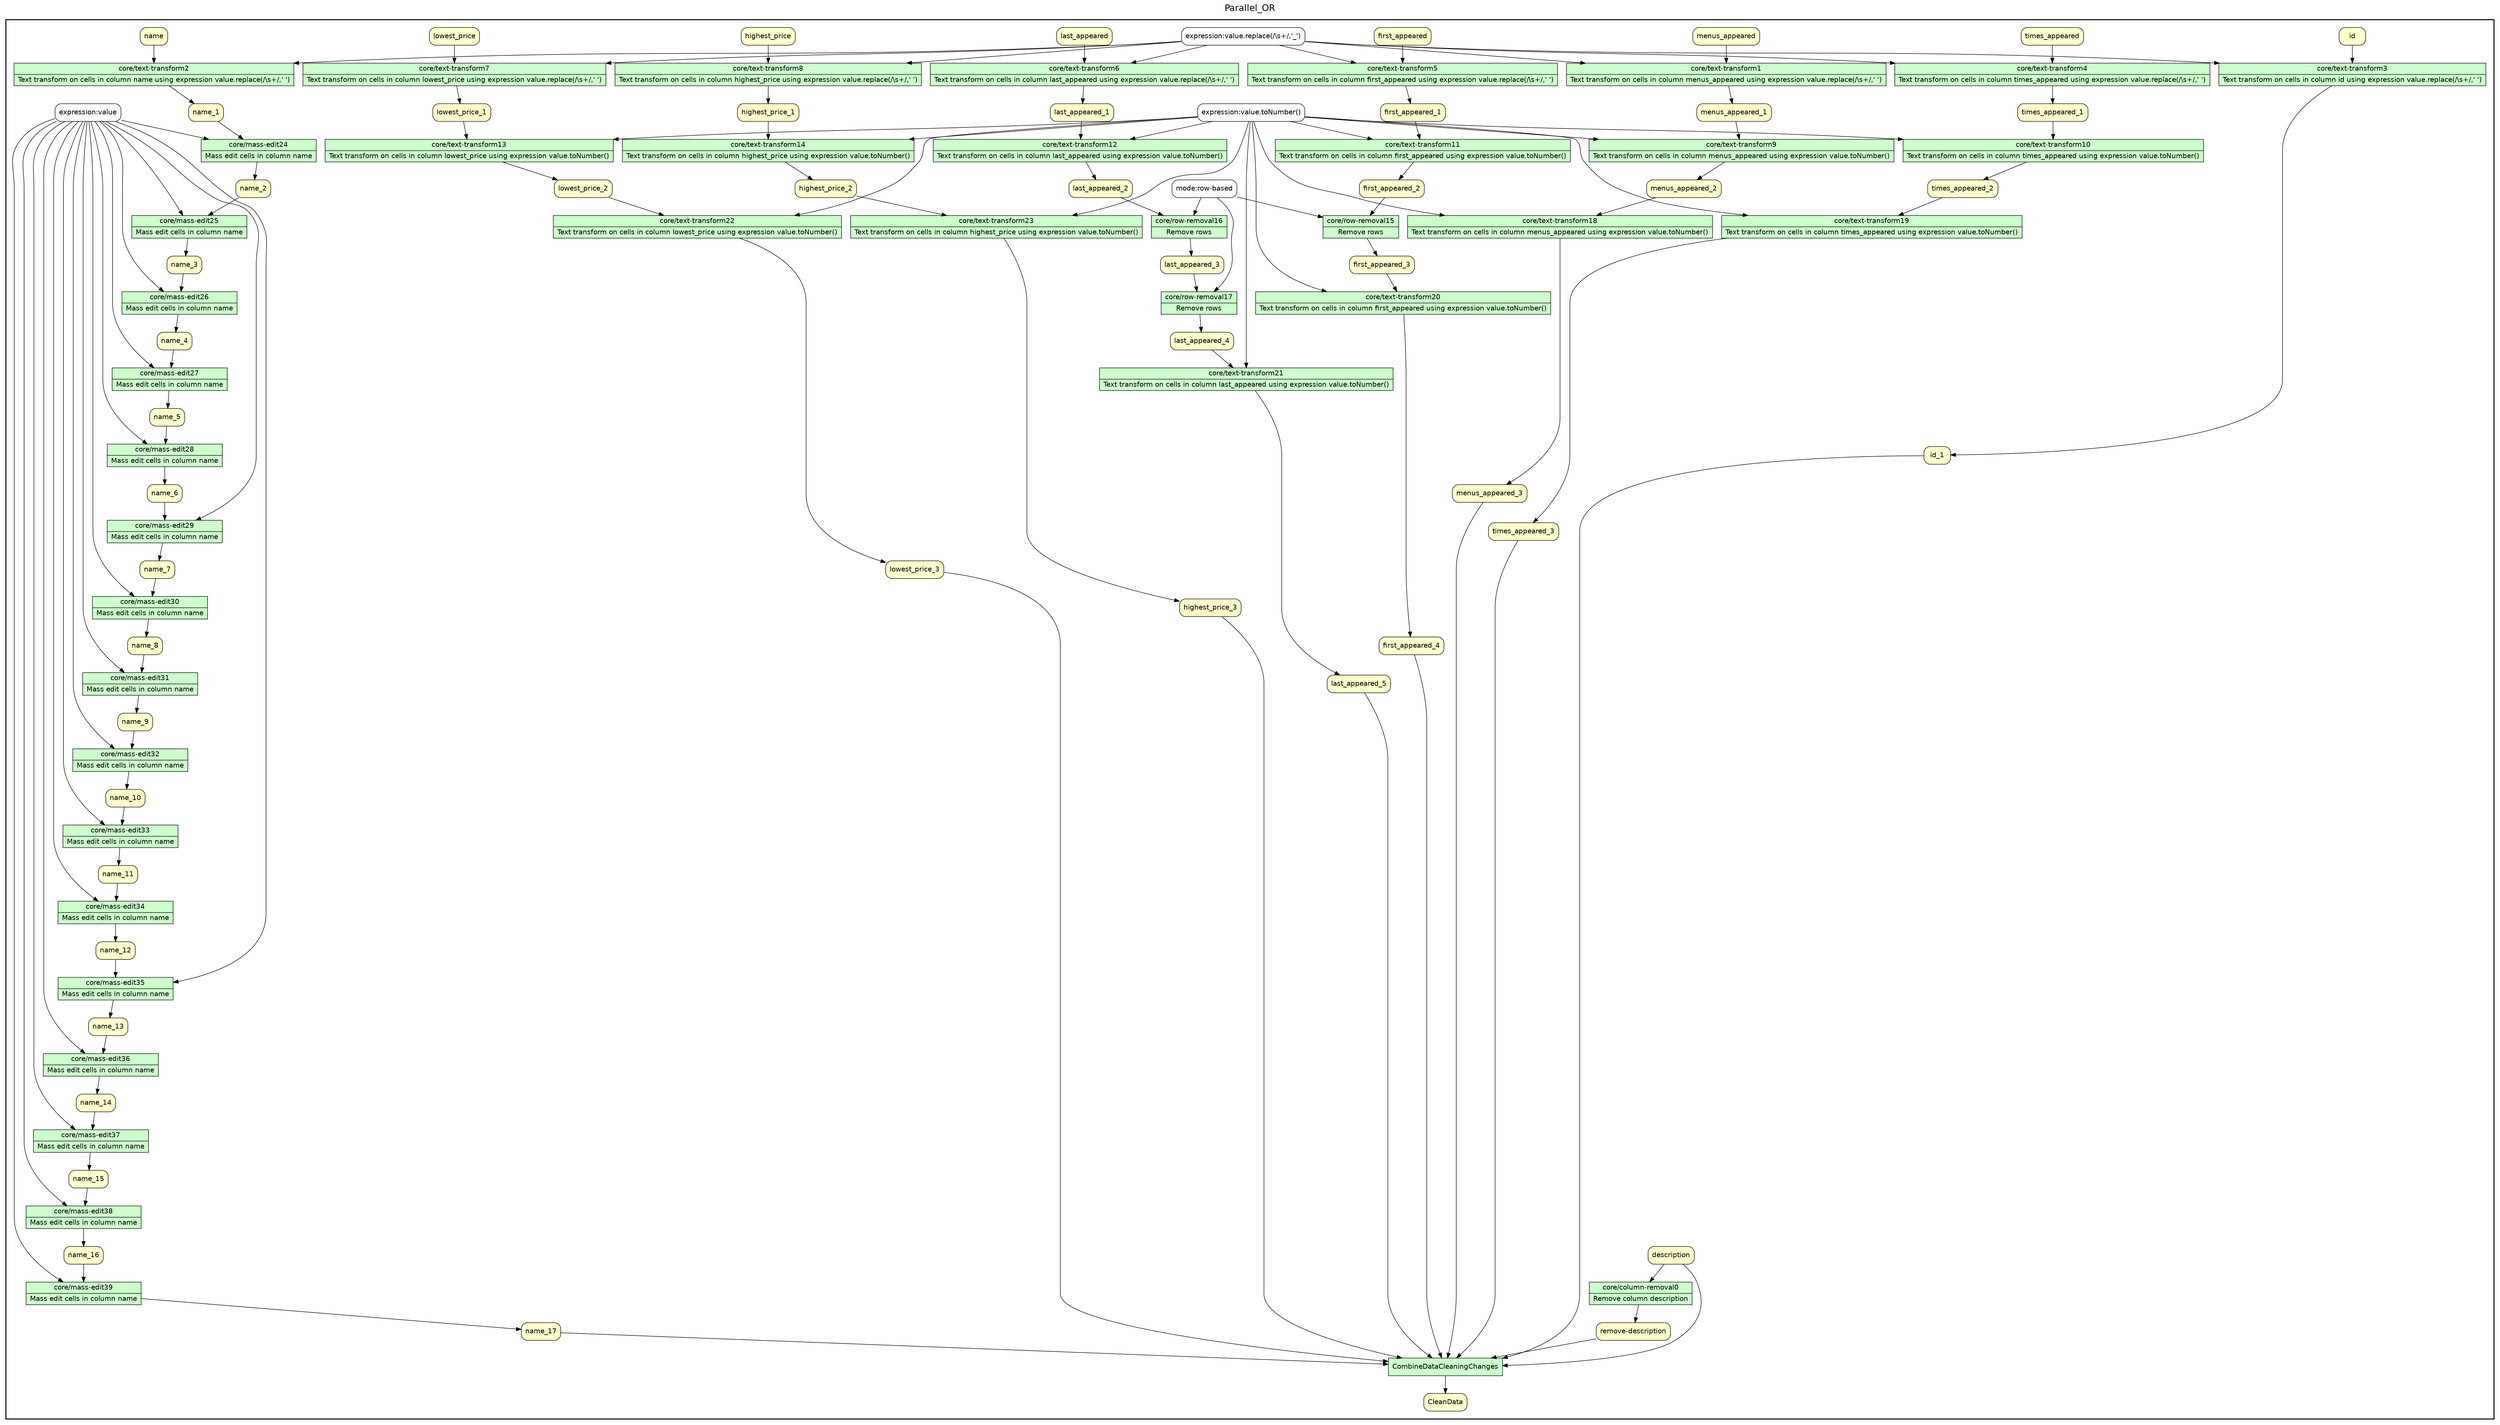 
/* Start of top-level graph */
digraph Workflow {
rankdir=TB

/* Title for graph */
fontname=Helvetica; fontsize=18; labelloc=t
label=Parallel_OR

/* Start of double cluster for drawing box around nodes in workflow */
subgraph cluster_workflow_box_outer { label=""; color=black; penwidth=2
subgraph cluster_workflow_box_inner { label=""; penwidth=0

/* Style for nodes representing atomic programs in workflow */
node[shape=box style=filled fillcolor="#CCFFCC" peripheries=1 fontname=Helvetica]

/* Nodes representing atomic programs in workflow */
"core/column-removal0" [shape=record rankdir=LR label="{<f0> core/column-removal0 |<f1> Remove column description}"];
"core/text-transform1" [shape=record rankdir=LR label="{<f0> core/text-transform1 |<f1> Text transform on cells in column menus_appeared using expression value.replace(/\\s+/,' ')}"];
"core/text-transform2" [shape=record rankdir=LR label="{<f0> core/text-transform2 |<f1> Text transform on cells in column name using expression value.replace(/\\s+/,' ')}"];
"core/text-transform3" [shape=record rankdir=LR label="{<f0> core/text-transform3 |<f1> Text transform on cells in column id using expression value.replace(/\\s+/,' ')}"];
"core/text-transform4" [shape=record rankdir=LR label="{<f0> core/text-transform4 |<f1> Text transform on cells in column times_appeared using expression value.replace(/\\s+/,' ')}"];
"core/text-transform5" [shape=record rankdir=LR label="{<f0> core/text-transform5 |<f1> Text transform on cells in column first_appeared using expression value.replace(/\\s+/,' ')}"];
"core/text-transform6" [shape=record rankdir=LR label="{<f0> core/text-transform6 |<f1> Text transform on cells in column last_appeared using expression value.replace(/\\s+/,' ')}"];
"core/text-transform7" [shape=record rankdir=LR label="{<f0> core/text-transform7 |<f1> Text transform on cells in column lowest_price using expression value.replace(/\\s+/,' ')}"];
"core/text-transform8" [shape=record rankdir=LR label="{<f0> core/text-transform8 |<f1> Text transform on cells in column highest_price using expression value.replace(/\\s+/,' ')}"];
"core/text-transform9" [shape=record rankdir=LR label="{<f0> core/text-transform9 |<f1> Text transform on cells in column menus_appeared using expression value.toNumber()}"];
"core/text-transform10" [shape=record rankdir=LR label="{<f0> core/text-transform10 |<f1> Text transform on cells in column times_appeared using expression value.toNumber()}"];
"core/text-transform11" [shape=record rankdir=LR label="{<f0> core/text-transform11 |<f1> Text transform on cells in column first_appeared using expression value.toNumber()}"];
"core/text-transform12" [shape=record rankdir=LR label="{<f0> core/text-transform12 |<f1> Text transform on cells in column last_appeared using expression value.toNumber()}"];
"core/text-transform13" [shape=record rankdir=LR label="{<f0> core/text-transform13 |<f1> Text transform on cells in column lowest_price using expression value.toNumber()}"];
"core/text-transform14" [shape=record rankdir=LR label="{<f0> core/text-transform14 |<f1> Text transform on cells in column highest_price using expression value.toNumber()}"];
"core/row-removal15" [shape=record rankdir=LR label="{<f0> core/row-removal15 |<f1> Remove rows}"];
"core/row-removal16" [shape=record rankdir=LR label="{<f0> core/row-removal16 |<f1> Remove rows}"];
"core/row-removal17" [shape=record rankdir=LR label="{<f0> core/row-removal17 |<f1> Remove rows}"];
"core/text-transform18" [shape=record rankdir=LR label="{<f0> core/text-transform18 |<f1> Text transform on cells in column menus_appeared using expression value.toNumber()}"];
"core/text-transform19" [shape=record rankdir=LR label="{<f0> core/text-transform19 |<f1> Text transform on cells in column times_appeared using expression value.toNumber()}"];
"core/text-transform20" [shape=record rankdir=LR label="{<f0> core/text-transform20 |<f1> Text transform on cells in column first_appeared using expression value.toNumber()}"];
"core/text-transform21" [shape=record rankdir=LR label="{<f0> core/text-transform21 |<f1> Text transform on cells in column last_appeared using expression value.toNumber()}"];
"core/text-transform22" [shape=record rankdir=LR label="{<f0> core/text-transform22 |<f1> Text transform on cells in column lowest_price using expression value.toNumber()}"];
"core/text-transform23" [shape=record rankdir=LR label="{<f0> core/text-transform23 |<f1> Text transform on cells in column highest_price using expression value.toNumber()}"];
"core/mass-edit24" [shape=record rankdir=LR label="{<f0> core/mass-edit24 |<f1> Mass edit cells in column name}"];
"core/mass-edit25" [shape=record rankdir=LR label="{<f0> core/mass-edit25 |<f1> Mass edit cells in column name}"];
"core/mass-edit26" [shape=record rankdir=LR label="{<f0> core/mass-edit26 |<f1> Mass edit cells in column name}"];
"core/mass-edit27" [shape=record rankdir=LR label="{<f0> core/mass-edit27 |<f1> Mass edit cells in column name}"];
"core/mass-edit28" [shape=record rankdir=LR label="{<f0> core/mass-edit28 |<f1> Mass edit cells in column name}"];
"core/mass-edit29" [shape=record rankdir=LR label="{<f0> core/mass-edit29 |<f1> Mass edit cells in column name}"];
"core/mass-edit30" [shape=record rankdir=LR label="{<f0> core/mass-edit30 |<f1> Mass edit cells in column name}"];
"core/mass-edit31" [shape=record rankdir=LR label="{<f0> core/mass-edit31 |<f1> Mass edit cells in column name}"];
"core/mass-edit32" [shape=record rankdir=LR label="{<f0> core/mass-edit32 |<f1> Mass edit cells in column name}"];
"core/mass-edit33" [shape=record rankdir=LR label="{<f0> core/mass-edit33 |<f1> Mass edit cells in column name}"];
"core/mass-edit34" [shape=record rankdir=LR label="{<f0> core/mass-edit34 |<f1> Mass edit cells in column name}"];
"core/mass-edit35" [shape=record rankdir=LR label="{<f0> core/mass-edit35 |<f1> Mass edit cells in column name}"];
"core/mass-edit36" [shape=record rankdir=LR label="{<f0> core/mass-edit36 |<f1> Mass edit cells in column name}"];
"core/mass-edit37" [shape=record rankdir=LR label="{<f0> core/mass-edit37 |<f1> Mass edit cells in column name}"];
"core/mass-edit38" [shape=record rankdir=LR label="{<f0> core/mass-edit38 |<f1> Mass edit cells in column name}"];
"core/mass-edit39" [shape=record rankdir=LR label="{<f0> core/mass-edit39 |<f1> Mass edit cells in column name}"];
CombineDataCleaningChanges

/* Style for nodes representing non-parameter data channels in workflow */
node[shape=box style="rounded,filled" fillcolor="#FFFFCC" peripheries=1 fontname=Helvetica]

/* Nodes for non-parameter data channels in workflow */
CleanData
description
menus_appeared
name
id
times_appeared
first_appeared
last_appeared
lowest_price
highest_price
menus_appeared_1
times_appeared_1
first_appeared_1
last_appeared_1
lowest_price_1
highest_price_1
first_appeared_2
last_appeared_2
last_appeared_3
menus_appeared_2
times_appeared_2
first_appeared_3
last_appeared_4
lowest_price_2
highest_price_2
name_1
name_2
name_3
name_4
name_5
name_6
name_7
name_8
name_9
name_10
name_11
name_12
name_13
name_14
name_15
name_16
"remove-description"
menus_appeared_3
name_17
id_1
times_appeared_3
first_appeared_4
last_appeared_5
lowest_price_3
highest_price_3

/* Style for nodes representing parameter channels in workflow */
node[shape=box style="rounded,filled" fillcolor="#FCFCFC" peripheries=1 fontname=Helvetica]

/* Nodes representing parameter channels in workflow */
"expression:value.replace(/\\s+/,'_')"
"expression:value.toNumber()"
"mode:row-based"
"expression:value"

/* Edges representing connections between programs and channels */
"core/column-removal0" -> "remove-description"
description -> "core/column-removal0"
"core/text-transform1" -> menus_appeared_1
"expression:value.replace(/\\s+/,'_')" -> "core/text-transform1"
menus_appeared -> "core/text-transform1"
"core/text-transform2" -> name_1
"expression:value.replace(/\\s+/,'_')" -> "core/text-transform2"
name -> "core/text-transform2"
"core/text-transform3" -> id_1
"expression:value.replace(/\\s+/,'_')" -> "core/text-transform3"
id -> "core/text-transform3"
"core/text-transform4" -> times_appeared_1
"expression:value.replace(/\\s+/,'_')" -> "core/text-transform4"
times_appeared -> "core/text-transform4"
"core/text-transform5" -> first_appeared_1
"expression:value.replace(/\\s+/,'_')" -> "core/text-transform5"
first_appeared -> "core/text-transform5"
"core/text-transform6" -> last_appeared_1
"expression:value.replace(/\\s+/,'_')" -> "core/text-transform6"
last_appeared -> "core/text-transform6"
"core/text-transform7" -> lowest_price_1
"expression:value.replace(/\\s+/,'_')" -> "core/text-transform7"
lowest_price -> "core/text-transform7"
"core/text-transform8" -> highest_price_1
"expression:value.replace(/\\s+/,'_')" -> "core/text-transform8"
highest_price -> "core/text-transform8"
"core/text-transform9" -> menus_appeared_2
"expression:value.toNumber()" -> "core/text-transform9"
menus_appeared_1 -> "core/text-transform9"
"core/text-transform10" -> times_appeared_2
"expression:value.toNumber()" -> "core/text-transform10"
times_appeared_1 -> "core/text-transform10"
"core/text-transform11" -> first_appeared_2
"expression:value.toNumber()" -> "core/text-transform11"
first_appeared_1 -> "core/text-transform11"
"core/text-transform12" -> last_appeared_2
"expression:value.toNumber()" -> "core/text-transform12"
last_appeared_1 -> "core/text-transform12"
"core/text-transform13" -> lowest_price_2
"expression:value.toNumber()" -> "core/text-transform13"
lowest_price_1 -> "core/text-transform13"
"core/text-transform14" -> highest_price_2
"expression:value.toNumber()" -> "core/text-transform14"
highest_price_1 -> "core/text-transform14"
"core/row-removal15" -> first_appeared_3
"mode:row-based" -> "core/row-removal15"
first_appeared_2 -> "core/row-removal15"
"core/row-removal16" -> last_appeared_3
"mode:row-based" -> "core/row-removal16"
last_appeared_2 -> "core/row-removal16"
"core/row-removal17" -> last_appeared_4
"mode:row-based" -> "core/row-removal17"
last_appeared_3 -> "core/row-removal17"
"core/text-transform18" -> menus_appeared_3
"expression:value.toNumber()" -> "core/text-transform18"
menus_appeared_2 -> "core/text-transform18"
"core/text-transform19" -> times_appeared_3
"expression:value.toNumber()" -> "core/text-transform19"
times_appeared_2 -> "core/text-transform19"
"core/text-transform20" -> first_appeared_4
"expression:value.toNumber()" -> "core/text-transform20"
first_appeared_3 -> "core/text-transform20"
"core/text-transform21" -> last_appeared_5
"expression:value.toNumber()" -> "core/text-transform21"
last_appeared_4 -> "core/text-transform21"
"core/text-transform22" -> lowest_price_3
"expression:value.toNumber()" -> "core/text-transform22"
lowest_price_2 -> "core/text-transform22"
"core/text-transform23" -> highest_price_3
"expression:value.toNumber()" -> "core/text-transform23"
highest_price_2 -> "core/text-transform23"
"core/mass-edit24" -> name_2
"expression:value" -> "core/mass-edit24"
name_1 -> "core/mass-edit24"
"core/mass-edit25" -> name_3
"expression:value" -> "core/mass-edit25"
name_2 -> "core/mass-edit25"
"core/mass-edit26" -> name_4
"expression:value" -> "core/mass-edit26"
name_3 -> "core/mass-edit26"
"core/mass-edit27" -> name_5
"expression:value" -> "core/mass-edit27"
name_4 -> "core/mass-edit27"
"core/mass-edit28" -> name_6
"expression:value" -> "core/mass-edit28"
name_5 -> "core/mass-edit28"
"core/mass-edit29" -> name_7
"expression:value" -> "core/mass-edit29"
name_6 -> "core/mass-edit29"
"core/mass-edit30" -> name_8
"expression:value" -> "core/mass-edit30"
name_7 -> "core/mass-edit30"
"core/mass-edit31" -> name_9
"expression:value" -> "core/mass-edit31"
name_8 -> "core/mass-edit31"
"core/mass-edit32" -> name_10
"expression:value" -> "core/mass-edit32"
name_9 -> "core/mass-edit32"
"core/mass-edit33" -> name_11
"expression:value" -> "core/mass-edit33"
name_10 -> "core/mass-edit33"
"core/mass-edit34" -> name_12
"expression:value" -> "core/mass-edit34"
name_11 -> "core/mass-edit34"
"core/mass-edit35" -> name_13
"expression:value" -> "core/mass-edit35"
name_12 -> "core/mass-edit35"
"core/mass-edit36" -> name_14
"expression:value" -> "core/mass-edit36"
name_13 -> "core/mass-edit36"
"core/mass-edit37" -> name_15
"expression:value" -> "core/mass-edit37"
name_14 -> "core/mass-edit37"
"core/mass-edit38" -> name_16
"expression:value" -> "core/mass-edit38"
name_15 -> "core/mass-edit38"
"core/mass-edit39" -> name_17
"expression:value" -> "core/mass-edit39"
name_16 -> "core/mass-edit39"
CombineDataCleaningChanges -> CleanData
description -> CombineDataCleaningChanges
"remove-description" -> CombineDataCleaningChanges
menus_appeared_3 -> CombineDataCleaningChanges
name_17 -> CombineDataCleaningChanges
id_1 -> CombineDataCleaningChanges
times_appeared_3 -> CombineDataCleaningChanges
first_appeared_4 -> CombineDataCleaningChanges
last_appeared_5 -> CombineDataCleaningChanges
lowest_price_3 -> CombineDataCleaningChanges
highest_price_3 -> CombineDataCleaningChanges

/* End of double cluster for drawing box around nodes in workflow */
}}

/* End of top-level graph */
}
